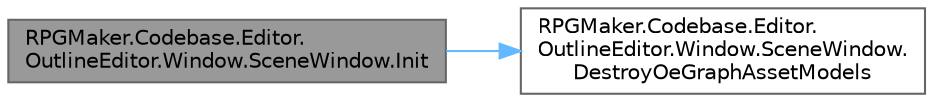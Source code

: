 digraph "RPGMaker.Codebase.Editor.OutlineEditor.Window.SceneWindow.Init"
{
 // LATEX_PDF_SIZE
  bgcolor="transparent";
  edge [fontname=Helvetica,fontsize=10,labelfontname=Helvetica,labelfontsize=10];
  node [fontname=Helvetica,fontsize=10,shape=box,height=0.2,width=0.4];
  rankdir="LR";
  Node1 [id="Node000001",label="RPGMaker.Codebase.Editor.\lOutlineEditor.Window.SceneWindow.Init",height=0.2,width=0.4,color="gray40", fillcolor="grey60", style="filled", fontcolor="black",tooltip=" "];
  Node1 -> Node2 [id="edge1_Node000001_Node000002",color="steelblue1",style="solid",tooltip=" "];
  Node2 [id="Node000002",label="RPGMaker.Codebase.Editor.\lOutlineEditor.Window.SceneWindow.\lDestroyOeGraphAssetModels",height=0.2,width=0.4,color="grey40", fillcolor="white", style="filled",URL="$dc/dca/class_r_p_g_maker_1_1_codebase_1_1_editor_1_1_outline_editor_1_1_window_1_1_scene_window.html#a1f53dce9e2cd3cc25839a2f3ade9f690",tooltip=" "];
}
